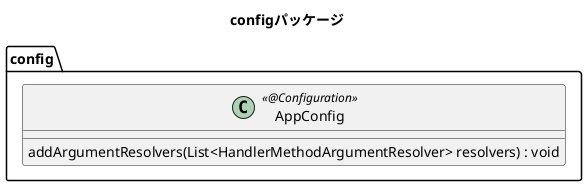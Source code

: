 @startuml

title configパッケージ
left to right direction

package config{
    class AppConfig <<@Configuration>>{
        addArgumentResolvers(List<HandlerMethodArgumentResolver> resolvers) : void
    }
}

@enduml